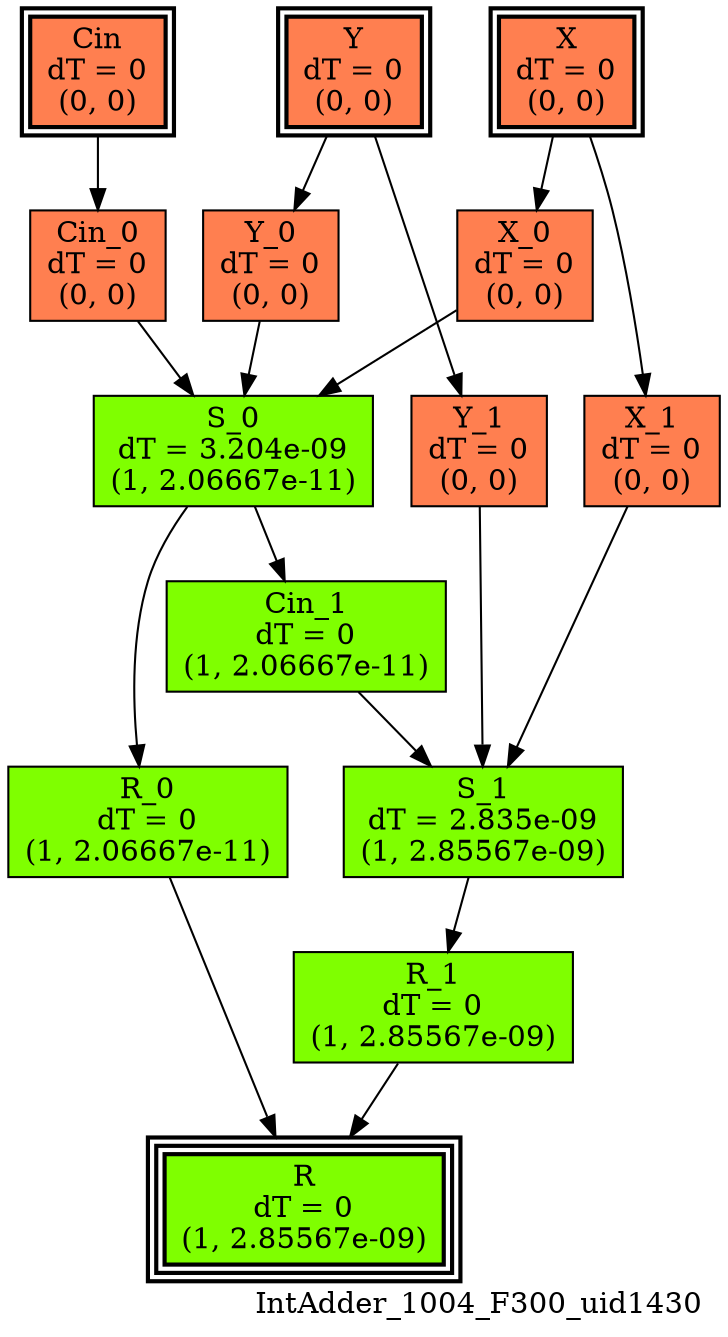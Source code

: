 digraph IntAdder_1004_F300_uid1430
{
	//graph drawing options
	label=IntAdder_1004_F300_uid1430;
	labelloc=bottom;
	labeljust=right;
	ratio=auto;
	nodesep=0.25;
	ranksep=0.5;

	//input/output signals of operator IntAdder_1004_F300_uid1430
	X__IntAdder_1004_F300_uid1430 [ label="X\ndT = 0\n(0, 0)", shape=box, color=black, style="bold, filled", fillcolor=coral, peripheries=2 ];
	Y__IntAdder_1004_F300_uid1430 [ label="Y\ndT = 0\n(0, 0)", shape=box, color=black, style="bold, filled", fillcolor=coral, peripheries=2 ];
	Cin__IntAdder_1004_F300_uid1430 [ label="Cin\ndT = 0\n(0, 0)", shape=box, color=black, style="bold, filled", fillcolor=coral, peripheries=2 ];
	R__IntAdder_1004_F300_uid1430 [ label="R\ndT = 0\n(1, 2.85567e-09)", shape=box, color=black, style="bold, filled", fillcolor=chartreuse, peripheries=3 ];
	{rank=same X__IntAdder_1004_F300_uid1430, Y__IntAdder_1004_F300_uid1430, Cin__IntAdder_1004_F300_uid1430};
	{rank=same R__IntAdder_1004_F300_uid1430};
	//internal signals of operator IntAdder_1004_F300_uid1430
	Cin_0__IntAdder_1004_F300_uid1430 [ label="Cin_0\ndT = 0\n(0, 0)", shape=box, color=black, style=filled, fillcolor=coral, peripheries=1 ];
	X_0__IntAdder_1004_F300_uid1430 [ label="X_0\ndT = 0\n(0, 0)", shape=box, color=black, style=filled, fillcolor=coral, peripheries=1 ];
	Y_0__IntAdder_1004_F300_uid1430 [ label="Y_0\ndT = 0\n(0, 0)", shape=box, color=black, style=filled, fillcolor=coral, peripheries=1 ];
	S_0__IntAdder_1004_F300_uid1430 [ label="S_0\ndT = 3.204e-09\n(1, 2.06667e-11)", shape=box, color=black, style=filled, fillcolor=chartreuse, peripheries=1 ];
	R_0__IntAdder_1004_F300_uid1430 [ label="R_0\ndT = 0\n(1, 2.06667e-11)", shape=box, color=black, style=filled, fillcolor=chartreuse, peripheries=1 ];
	Cin_1__IntAdder_1004_F300_uid1430 [ label="Cin_1\ndT = 0\n(1, 2.06667e-11)", shape=box, color=black, style=filled, fillcolor=chartreuse, peripheries=1 ];
	X_1__IntAdder_1004_F300_uid1430 [ label="X_1\ndT = 0\n(0, 0)", shape=box, color=black, style=filled, fillcolor=coral, peripheries=1 ];
	Y_1__IntAdder_1004_F300_uid1430 [ label="Y_1\ndT = 0\n(0, 0)", shape=box, color=black, style=filled, fillcolor=coral, peripheries=1 ];
	S_1__IntAdder_1004_F300_uid1430 [ label="S_1\ndT = 2.835e-09\n(1, 2.85567e-09)", shape=box, color=black, style=filled, fillcolor=chartreuse, peripheries=1 ];
	R_1__IntAdder_1004_F300_uid1430 [ label="R_1\ndT = 0\n(1, 2.85567e-09)", shape=box, color=black, style=filled, fillcolor=chartreuse, peripheries=1 ];

	//subcomponents of operator IntAdder_1004_F300_uid1430

	//input and internal signal connections of operator IntAdder_1004_F300_uid1430
	X__IntAdder_1004_F300_uid1430 -> X_0__IntAdder_1004_F300_uid1430 [ arrowhead=normal, arrowsize=1.0, arrowtail=normal, color=black, dir=forward  ];
	X__IntAdder_1004_F300_uid1430 -> X_1__IntAdder_1004_F300_uid1430 [ arrowhead=normal, arrowsize=1.0, arrowtail=normal, color=black, dir=forward  ];
	Y__IntAdder_1004_F300_uid1430 -> Y_0__IntAdder_1004_F300_uid1430 [ arrowhead=normal, arrowsize=1.0, arrowtail=normal, color=black, dir=forward  ];
	Y__IntAdder_1004_F300_uid1430 -> Y_1__IntAdder_1004_F300_uid1430 [ arrowhead=normal, arrowsize=1.0, arrowtail=normal, color=black, dir=forward  ];
	Cin__IntAdder_1004_F300_uid1430 -> Cin_0__IntAdder_1004_F300_uid1430 [ arrowhead=normal, arrowsize=1.0, arrowtail=normal, color=black, dir=forward  ];
	Cin_0__IntAdder_1004_F300_uid1430 -> S_0__IntAdder_1004_F300_uid1430 [ arrowhead=normal, arrowsize=1.0, arrowtail=normal, color=black, dir=forward  ];
	X_0__IntAdder_1004_F300_uid1430 -> S_0__IntAdder_1004_F300_uid1430 [ arrowhead=normal, arrowsize=1.0, arrowtail=normal, color=black, dir=forward  ];
	Y_0__IntAdder_1004_F300_uid1430 -> S_0__IntAdder_1004_F300_uid1430 [ arrowhead=normal, arrowsize=1.0, arrowtail=normal, color=black, dir=forward  ];
	S_0__IntAdder_1004_F300_uid1430 -> R_0__IntAdder_1004_F300_uid1430 [ arrowhead=normal, arrowsize=1.0, arrowtail=normal, color=black, dir=forward  ];
	S_0__IntAdder_1004_F300_uid1430 -> Cin_1__IntAdder_1004_F300_uid1430 [ arrowhead=normal, arrowsize=1.0, arrowtail=normal, color=black, dir=forward  ];
	R_0__IntAdder_1004_F300_uid1430 -> R__IntAdder_1004_F300_uid1430 [ arrowhead=normal, arrowsize=1.0, arrowtail=normal, color=black, dir=forward  ];
	Cin_1__IntAdder_1004_F300_uid1430 -> S_1__IntAdder_1004_F300_uid1430 [ arrowhead=normal, arrowsize=1.0, arrowtail=normal, color=black, dir=forward  ];
	X_1__IntAdder_1004_F300_uid1430 -> S_1__IntAdder_1004_F300_uid1430 [ arrowhead=normal, arrowsize=1.0, arrowtail=normal, color=black, dir=forward  ];
	Y_1__IntAdder_1004_F300_uid1430 -> S_1__IntAdder_1004_F300_uid1430 [ arrowhead=normal, arrowsize=1.0, arrowtail=normal, color=black, dir=forward  ];
	S_1__IntAdder_1004_F300_uid1430 -> R_1__IntAdder_1004_F300_uid1430 [ arrowhead=normal, arrowsize=1.0, arrowtail=normal, color=black, dir=forward  ];
	R_1__IntAdder_1004_F300_uid1430 -> R__IntAdder_1004_F300_uid1430 [ arrowhead=normal, arrowsize=1.0, arrowtail=normal, color=black, dir=forward  ];
}

